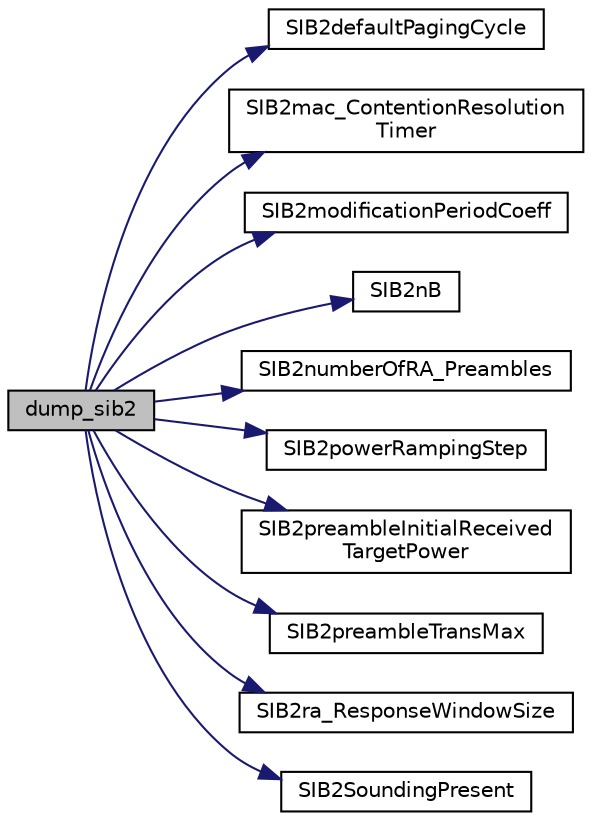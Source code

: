 digraph "dump_sib2"
{
 // LATEX_PDF_SIZE
  edge [fontname="Helvetica",fontsize="10",labelfontname="Helvetica",labelfontsize="10"];
  node [fontname="Helvetica",fontsize="10",shape=record];
  rankdir="LR";
  Node1 [label="dump_sib2",height=0.2,width=0.4,color="black", fillcolor="grey75", style="filled", fontcolor="black",tooltip=" "];
  Node1 -> Node2 [color="midnightblue",fontsize="10",style="solid",fontname="Helvetica"];
  Node2 [label="SIB2defaultPagingCycle",height=0.2,width=0.4,color="black", fillcolor="white", style="filled",URL="$rrc__UE_8c.html#a4afa93d1bb5c4b6472d6ee8cfeaea3f4",tooltip=" "];
  Node1 -> Node3 [color="midnightblue",fontsize="10",style="solid",fontname="Helvetica"];
  Node3 [label="SIB2mac_ContentionResolution\lTimer",height=0.2,width=0.4,color="black", fillcolor="white", style="filled",URL="$rrc__UE_8c.html#a426767d91b9d8a568038ca38b1249574",tooltip=" "];
  Node1 -> Node4 [color="midnightblue",fontsize="10",style="solid",fontname="Helvetica"];
  Node4 [label="SIB2modificationPeriodCoeff",height=0.2,width=0.4,color="black", fillcolor="white", style="filled",URL="$rrc__UE_8c.html#a645e2ae19152017d170ccb04f28a9eb2",tooltip=" "];
  Node1 -> Node5 [color="midnightblue",fontsize="10",style="solid",fontname="Helvetica"];
  Node5 [label="SIB2nB",height=0.2,width=0.4,color="black", fillcolor="white", style="filled",URL="$rrc__UE_8c.html#ac9e9a90cda4e898e770831a906c8af50",tooltip=" "];
  Node1 -> Node6 [color="midnightblue",fontsize="10",style="solid",fontname="Helvetica"];
  Node6 [label="SIB2numberOfRA_Preambles",height=0.2,width=0.4,color="black", fillcolor="white", style="filled",URL="$rrc__UE_8c.html#a60d496a22306a66c42ee73304b8771db",tooltip=" "];
  Node1 -> Node7 [color="midnightblue",fontsize="10",style="solid",fontname="Helvetica"];
  Node7 [label="SIB2powerRampingStep",height=0.2,width=0.4,color="black", fillcolor="white", style="filled",URL="$rrc__UE_8c.html#ae5749c4c01a303c210472ae43f9586eb",tooltip=" "];
  Node1 -> Node8 [color="midnightblue",fontsize="10",style="solid",fontname="Helvetica"];
  Node8 [label="SIB2preambleInitialReceived\lTargetPower",height=0.2,width=0.4,color="black", fillcolor="white", style="filled",URL="$rrc__UE_8c.html#a7795ee89b7a4a8a35bb2ca0dcf4ffd3e",tooltip=" "];
  Node1 -> Node9 [color="midnightblue",fontsize="10",style="solid",fontname="Helvetica"];
  Node9 [label="SIB2preambleTransMax",height=0.2,width=0.4,color="black", fillcolor="white", style="filled",URL="$rrc__UE_8c.html#a98fa2c2c1da3db571c37210e03d9a528",tooltip=" "];
  Node1 -> Node10 [color="midnightblue",fontsize="10",style="solid",fontname="Helvetica"];
  Node10 [label="SIB2ra_ResponseWindowSize",height=0.2,width=0.4,color="black", fillcolor="white", style="filled",URL="$rrc__UE_8c.html#ad9ff0ecfa2820c244953458955dd4563",tooltip=" "];
  Node1 -> Node11 [color="midnightblue",fontsize="10",style="solid",fontname="Helvetica"];
  Node11 [label="SIB2SoundingPresent",height=0.2,width=0.4,color="black", fillcolor="white", style="filled",URL="$rrc__UE_8c.html#ac08b7f2745641ea4daec7fb6caaec375",tooltip=" "];
}
